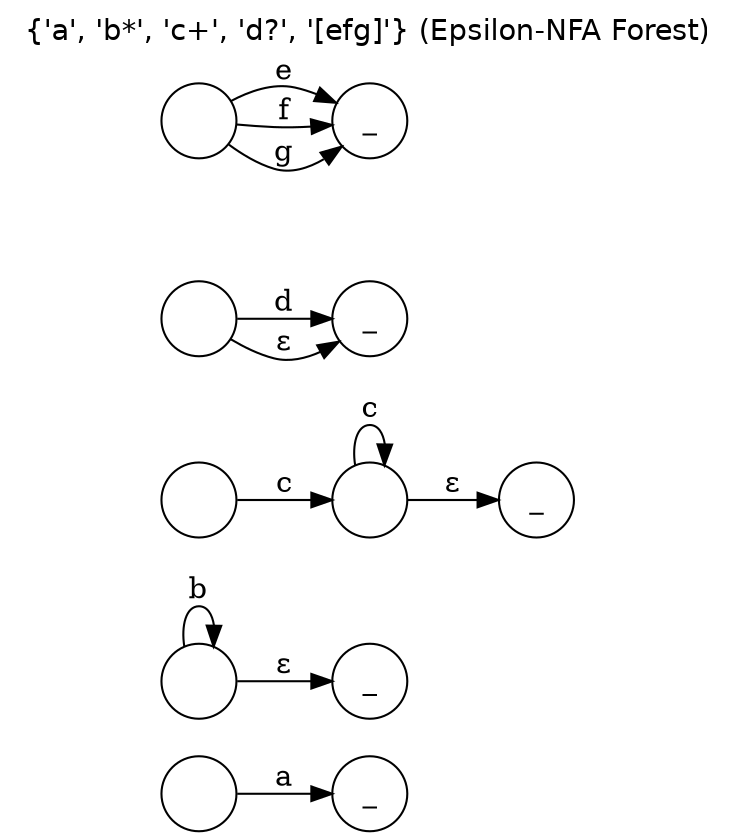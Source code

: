 digraph base {
    labelloc="t";
    label="{'a', 'b*', 'c+', 'd?', '[efg]'} (Epsilon-NFA Forest)";

    # Default settings
    graph [dpi=300]; 
    rankdir=LR;
    fontname="Helvetica";
    edge [arrowhead=normal, arrowtail=dot];
    node [shape=circle, label=""];

    a2 [label="_"];
    b2 [label="_"];
    c3 [label="_"];
    d2 [label="_"];
    e2 [label="_"];

    # 'a'
    a1 -> a2 [label="a"];

    # 'b*'
    b1 -> b1 [label="b"];
    b1 -> b2 [label=<&epsilon;>];

    # 'c+'
    c1 -> c2 [label="c"];
    c2 -> c2 [label="c"];
    c2 -> c3 [label=<&epsilon;>];

    # 'd?'
    d1 -> d2 [label="d"];
    d1 -> d2 [label=<&epsilon;>];

    # '[efg]'
    e1 -> e2 [label="e"];
    e1 -> e2 [label="f"];
    e1 -> e2 [label="g"];
}
